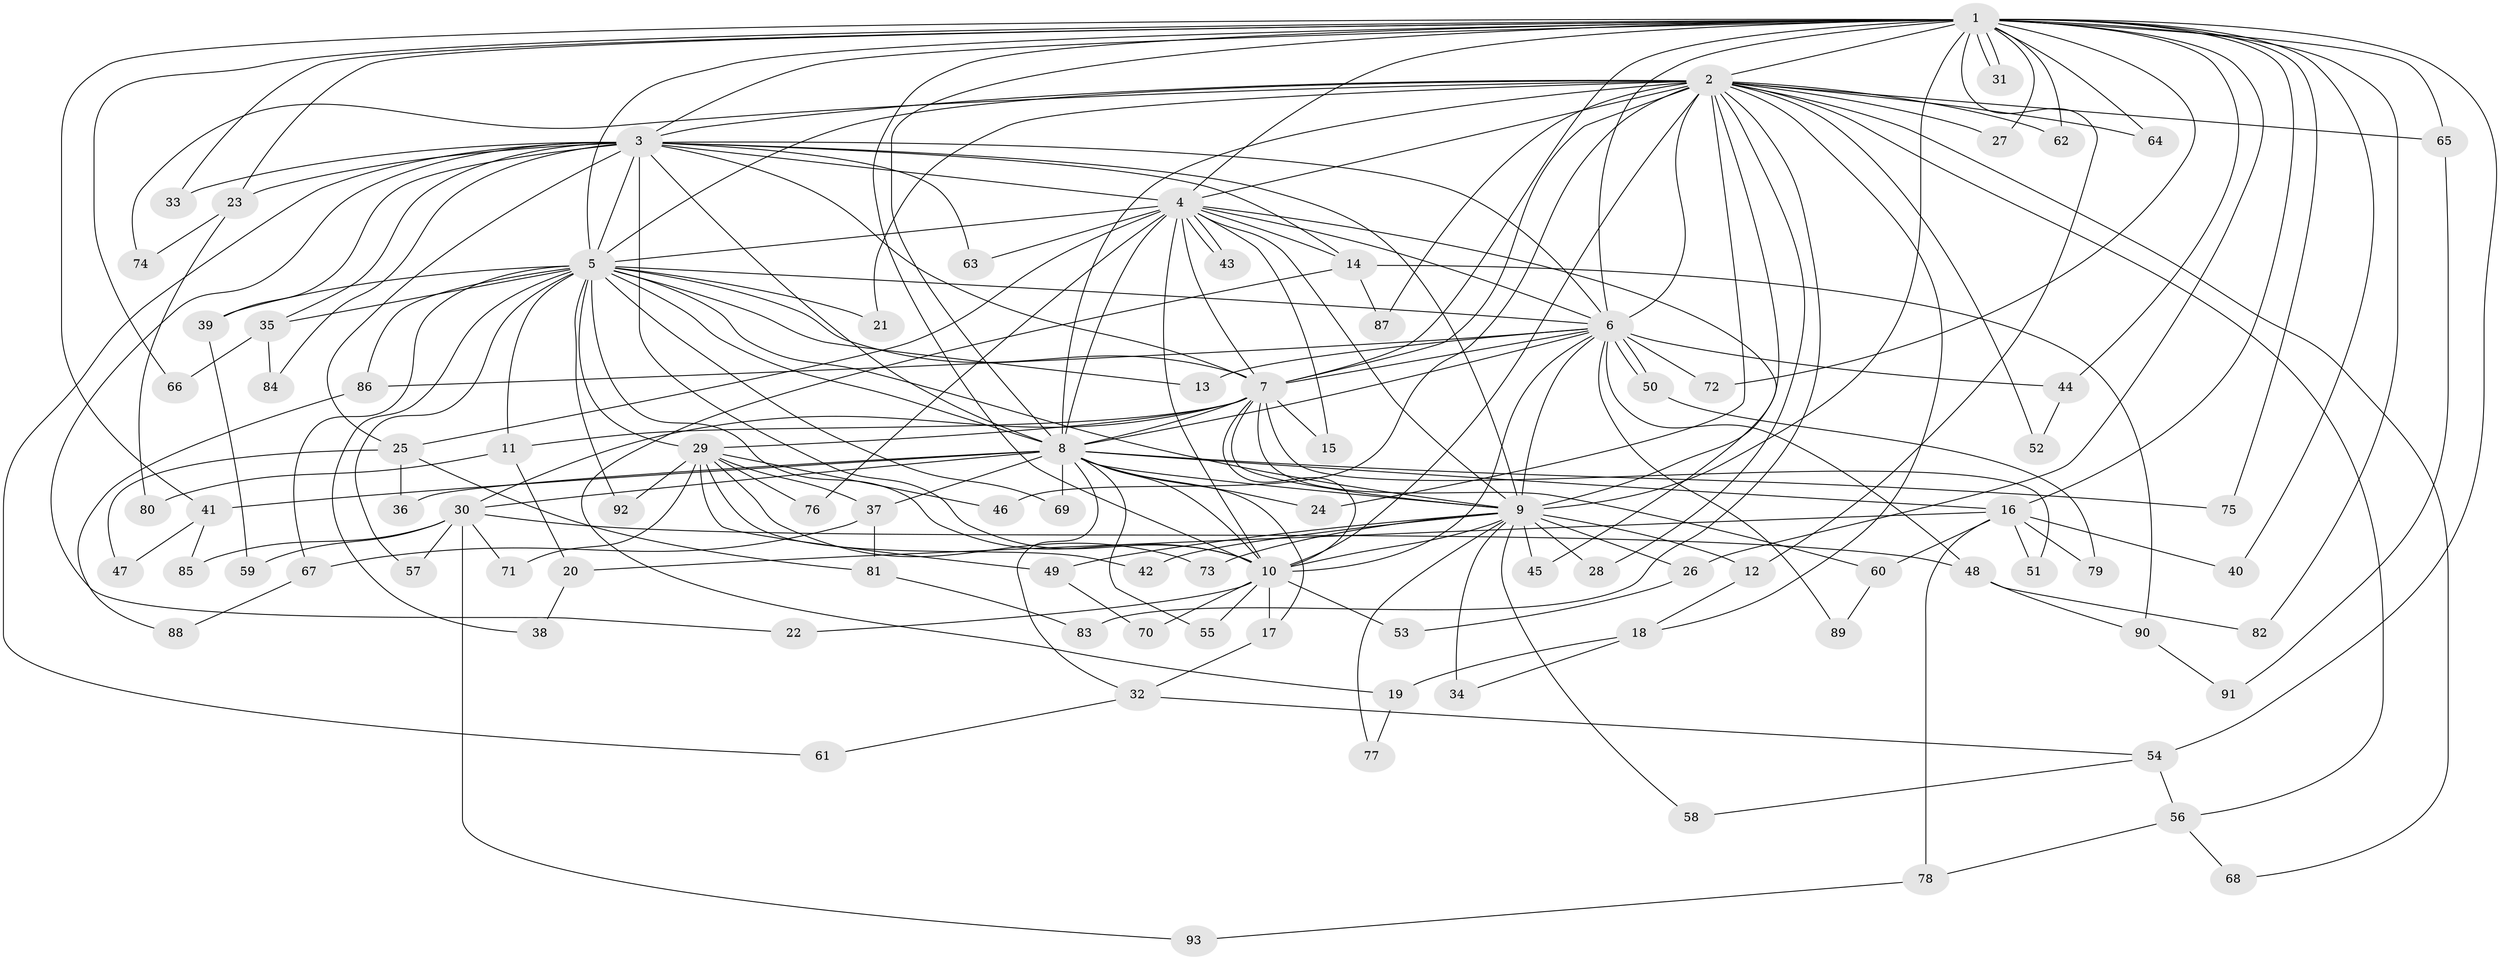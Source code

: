 // coarse degree distribution, {28: 0.013888888888888888, 22: 0.027777777777777776, 25: 0.013888888888888888, 19: 0.013888888888888888, 14: 0.013888888888888888, 16: 0.013888888888888888, 4: 0.08333333333333333, 3: 0.19444444444444445, 2: 0.5416666666666666, 5: 0.041666666666666664, 1: 0.013888888888888888, 10: 0.013888888888888888, 8: 0.013888888888888888}
// Generated by graph-tools (version 1.1) at 2025/41/03/06/25 10:41:35]
// undirected, 93 vertices, 211 edges
graph export_dot {
graph [start="1"]
  node [color=gray90,style=filled];
  1;
  2;
  3;
  4;
  5;
  6;
  7;
  8;
  9;
  10;
  11;
  12;
  13;
  14;
  15;
  16;
  17;
  18;
  19;
  20;
  21;
  22;
  23;
  24;
  25;
  26;
  27;
  28;
  29;
  30;
  31;
  32;
  33;
  34;
  35;
  36;
  37;
  38;
  39;
  40;
  41;
  42;
  43;
  44;
  45;
  46;
  47;
  48;
  49;
  50;
  51;
  52;
  53;
  54;
  55;
  56;
  57;
  58;
  59;
  60;
  61;
  62;
  63;
  64;
  65;
  66;
  67;
  68;
  69;
  70;
  71;
  72;
  73;
  74;
  75;
  76;
  77;
  78;
  79;
  80;
  81;
  82;
  83;
  84;
  85;
  86;
  87;
  88;
  89;
  90;
  91;
  92;
  93;
  1 -- 2;
  1 -- 3;
  1 -- 4;
  1 -- 5;
  1 -- 6;
  1 -- 7;
  1 -- 8;
  1 -- 9;
  1 -- 10;
  1 -- 12;
  1 -- 16;
  1 -- 23;
  1 -- 26;
  1 -- 27;
  1 -- 31;
  1 -- 31;
  1 -- 33;
  1 -- 40;
  1 -- 41;
  1 -- 44;
  1 -- 54;
  1 -- 62;
  1 -- 64;
  1 -- 65;
  1 -- 66;
  1 -- 72;
  1 -- 75;
  1 -- 82;
  2 -- 3;
  2 -- 4;
  2 -- 5;
  2 -- 6;
  2 -- 7;
  2 -- 8;
  2 -- 9;
  2 -- 10;
  2 -- 18;
  2 -- 21;
  2 -- 24;
  2 -- 27;
  2 -- 28;
  2 -- 46;
  2 -- 52;
  2 -- 56;
  2 -- 62;
  2 -- 64;
  2 -- 65;
  2 -- 68;
  2 -- 74;
  2 -- 83;
  2 -- 87;
  3 -- 4;
  3 -- 5;
  3 -- 6;
  3 -- 7;
  3 -- 8;
  3 -- 9;
  3 -- 10;
  3 -- 14;
  3 -- 22;
  3 -- 23;
  3 -- 25;
  3 -- 33;
  3 -- 35;
  3 -- 39;
  3 -- 61;
  3 -- 63;
  3 -- 84;
  4 -- 5;
  4 -- 6;
  4 -- 7;
  4 -- 8;
  4 -- 9;
  4 -- 10;
  4 -- 14;
  4 -- 15;
  4 -- 25;
  4 -- 43;
  4 -- 43;
  4 -- 45;
  4 -- 63;
  4 -- 76;
  5 -- 6;
  5 -- 7;
  5 -- 8;
  5 -- 9;
  5 -- 10;
  5 -- 11;
  5 -- 13;
  5 -- 21;
  5 -- 29;
  5 -- 35;
  5 -- 38;
  5 -- 39;
  5 -- 57;
  5 -- 67;
  5 -- 69;
  5 -- 86;
  5 -- 92;
  6 -- 7;
  6 -- 8;
  6 -- 9;
  6 -- 10;
  6 -- 13;
  6 -- 44;
  6 -- 48;
  6 -- 50;
  6 -- 50;
  6 -- 72;
  6 -- 86;
  6 -- 89;
  7 -- 8;
  7 -- 9;
  7 -- 10;
  7 -- 11;
  7 -- 15;
  7 -- 29;
  7 -- 30;
  7 -- 51;
  7 -- 60;
  8 -- 9;
  8 -- 10;
  8 -- 16;
  8 -- 17;
  8 -- 24;
  8 -- 30;
  8 -- 32;
  8 -- 36;
  8 -- 37;
  8 -- 41;
  8 -- 55;
  8 -- 69;
  8 -- 75;
  9 -- 10;
  9 -- 12;
  9 -- 26;
  9 -- 28;
  9 -- 34;
  9 -- 42;
  9 -- 45;
  9 -- 49;
  9 -- 58;
  9 -- 73;
  9 -- 77;
  10 -- 17;
  10 -- 22;
  10 -- 53;
  10 -- 55;
  10 -- 70;
  11 -- 20;
  11 -- 80;
  12 -- 18;
  14 -- 19;
  14 -- 87;
  14 -- 90;
  16 -- 20;
  16 -- 40;
  16 -- 51;
  16 -- 60;
  16 -- 78;
  16 -- 79;
  17 -- 32;
  18 -- 19;
  18 -- 34;
  19 -- 77;
  20 -- 38;
  23 -- 74;
  23 -- 80;
  25 -- 36;
  25 -- 47;
  25 -- 81;
  26 -- 53;
  29 -- 37;
  29 -- 42;
  29 -- 46;
  29 -- 49;
  29 -- 71;
  29 -- 73;
  29 -- 76;
  29 -- 92;
  30 -- 48;
  30 -- 57;
  30 -- 59;
  30 -- 71;
  30 -- 85;
  30 -- 93;
  32 -- 54;
  32 -- 61;
  35 -- 66;
  35 -- 84;
  37 -- 67;
  37 -- 81;
  39 -- 59;
  41 -- 47;
  41 -- 85;
  44 -- 52;
  48 -- 82;
  48 -- 90;
  49 -- 70;
  50 -- 79;
  54 -- 56;
  54 -- 58;
  56 -- 68;
  56 -- 78;
  60 -- 89;
  65 -- 91;
  67 -- 88;
  78 -- 93;
  81 -- 83;
  86 -- 88;
  90 -- 91;
}
